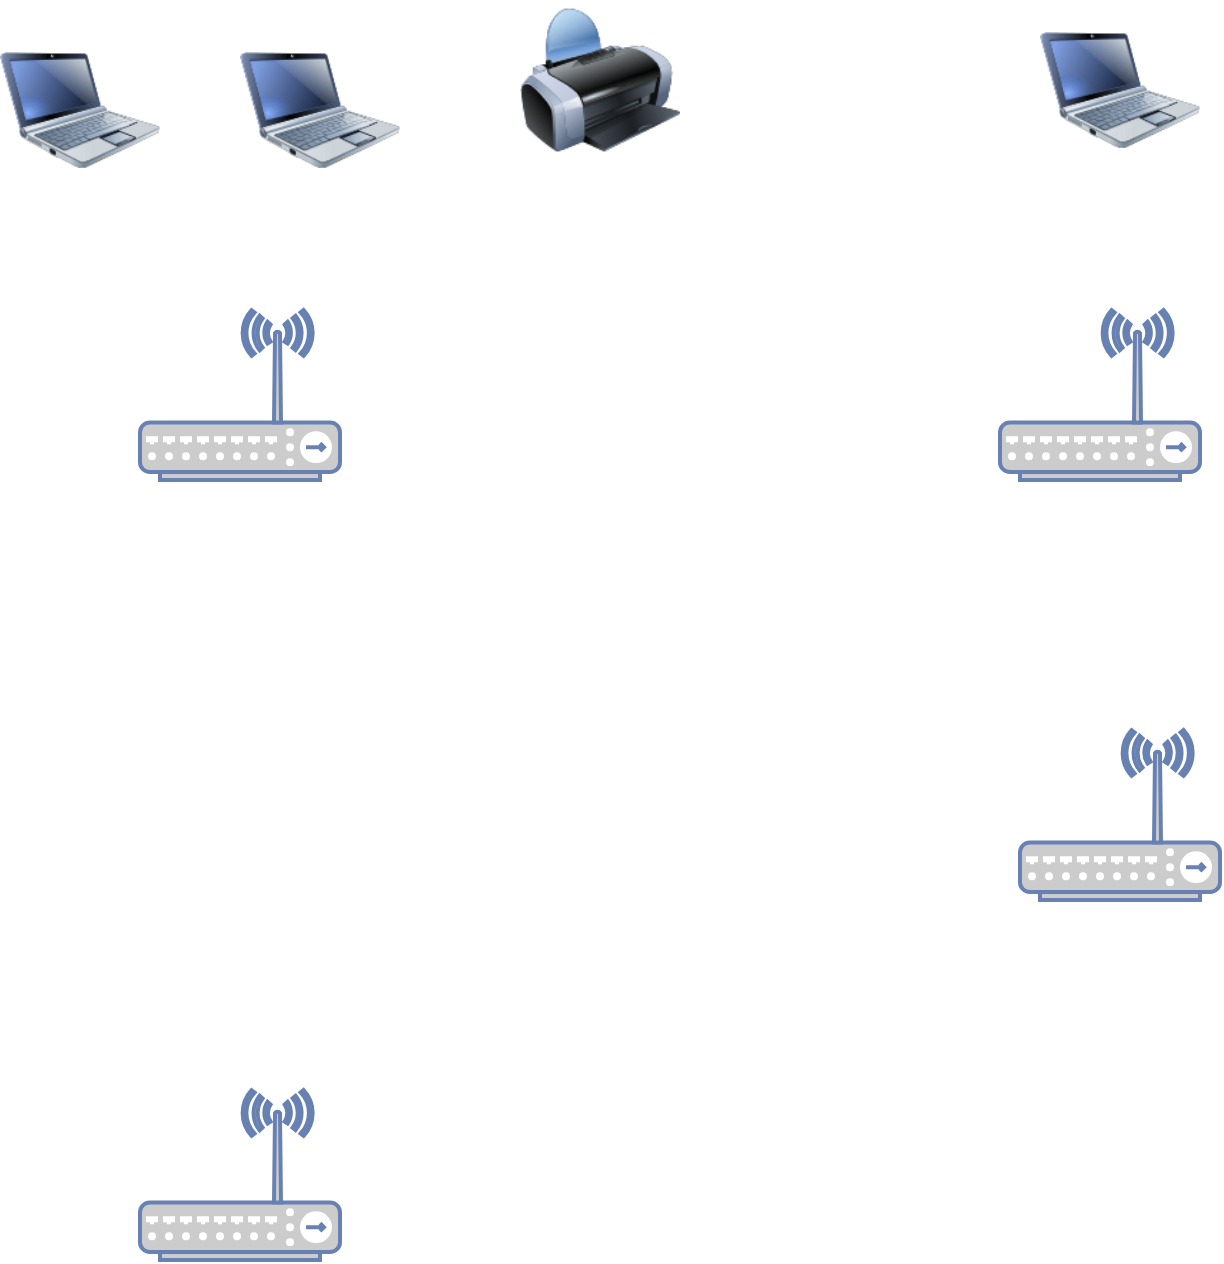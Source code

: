 <mxfile version="21.5.2" type="github">
  <diagram name="Page-1" id="VFRWDgxxv4eTWvXVUjLN">
    <mxGraphModel dx="1050" dy="555" grid="1" gridSize="10" guides="1" tooltips="1" connect="1" arrows="1" fold="1" page="1" pageScale="1" pageWidth="850" pageHeight="1100" math="0" shadow="0">
      <root>
        <mxCell id="0" />
        <mxCell id="1" parent="0" />
        <mxCell id="tMK-UNMMJ-_xrknyxAuZ-1" value="" style="fontColor=#0066CC;verticalAlign=top;verticalLabelPosition=bottom;labelPosition=center;align=center;html=1;outlineConnect=0;fillColor=#CCCCCC;strokeColor=#6881B3;gradientColor=none;gradientDirection=north;strokeWidth=2;shape=mxgraph.networks.wireless_hub;" vertex="1" parent="1">
          <mxGeometry x="620" y="390" width="100" height="85" as="geometry" />
        </mxCell>
        <mxCell id="tMK-UNMMJ-_xrknyxAuZ-2" value="" style="fontColor=#0066CC;verticalAlign=top;verticalLabelPosition=bottom;labelPosition=center;align=center;html=1;outlineConnect=0;fillColor=#CCCCCC;strokeColor=#6881B3;gradientColor=none;gradientDirection=north;strokeWidth=2;shape=mxgraph.networks.wireless_hub;" vertex="1" parent="1">
          <mxGeometry x="610" y="180" width="100" height="85" as="geometry" />
        </mxCell>
        <mxCell id="tMK-UNMMJ-_xrknyxAuZ-3" value="" style="fontColor=#0066CC;verticalAlign=top;verticalLabelPosition=bottom;labelPosition=center;align=center;html=1;outlineConnect=0;fillColor=#CCCCCC;strokeColor=#6881B3;gradientColor=none;gradientDirection=north;strokeWidth=2;shape=mxgraph.networks.wireless_hub;" vertex="1" parent="1">
          <mxGeometry x="180" y="180" width="100" height="85" as="geometry" />
        </mxCell>
        <mxCell id="tMK-UNMMJ-_xrknyxAuZ-5" value="" style="fontColor=#0066CC;verticalAlign=top;verticalLabelPosition=bottom;labelPosition=center;align=center;html=1;outlineConnect=0;fillColor=#CCCCCC;strokeColor=#6881B3;gradientColor=none;gradientDirection=north;strokeWidth=2;shape=mxgraph.networks.wireless_hub;" vertex="1" parent="1">
          <mxGeometry x="180" y="570" width="100" height="85" as="geometry" />
        </mxCell>
        <mxCell id="tMK-UNMMJ-_xrknyxAuZ-6" value="" style="image;html=1;image=img/lib/clip_art/computers/Printer_128x128.png" vertex="1" parent="1">
          <mxGeometry x="370" y="25" width="80" height="80" as="geometry" />
        </mxCell>
        <mxCell id="tMK-UNMMJ-_xrknyxAuZ-8" value="" style="image;html=1;image=img/lib/clip_art/computers/Netbook_128x128.png" vertex="1" parent="1">
          <mxGeometry x="110" y="40" width="80" height="80" as="geometry" />
        </mxCell>
        <mxCell id="tMK-UNMMJ-_xrknyxAuZ-9" value="" style="image;html=1;image=img/lib/clip_art/computers/Netbook_128x128.png" vertex="1" parent="1">
          <mxGeometry x="630" y="30" width="80" height="80" as="geometry" />
        </mxCell>
        <mxCell id="tMK-UNMMJ-_xrknyxAuZ-10" value="" style="image;html=1;image=img/lib/clip_art/computers/Netbook_128x128.png" vertex="1" parent="1">
          <mxGeometry x="230" y="40" width="80" height="80" as="geometry" />
        </mxCell>
      </root>
    </mxGraphModel>
  </diagram>
</mxfile>
